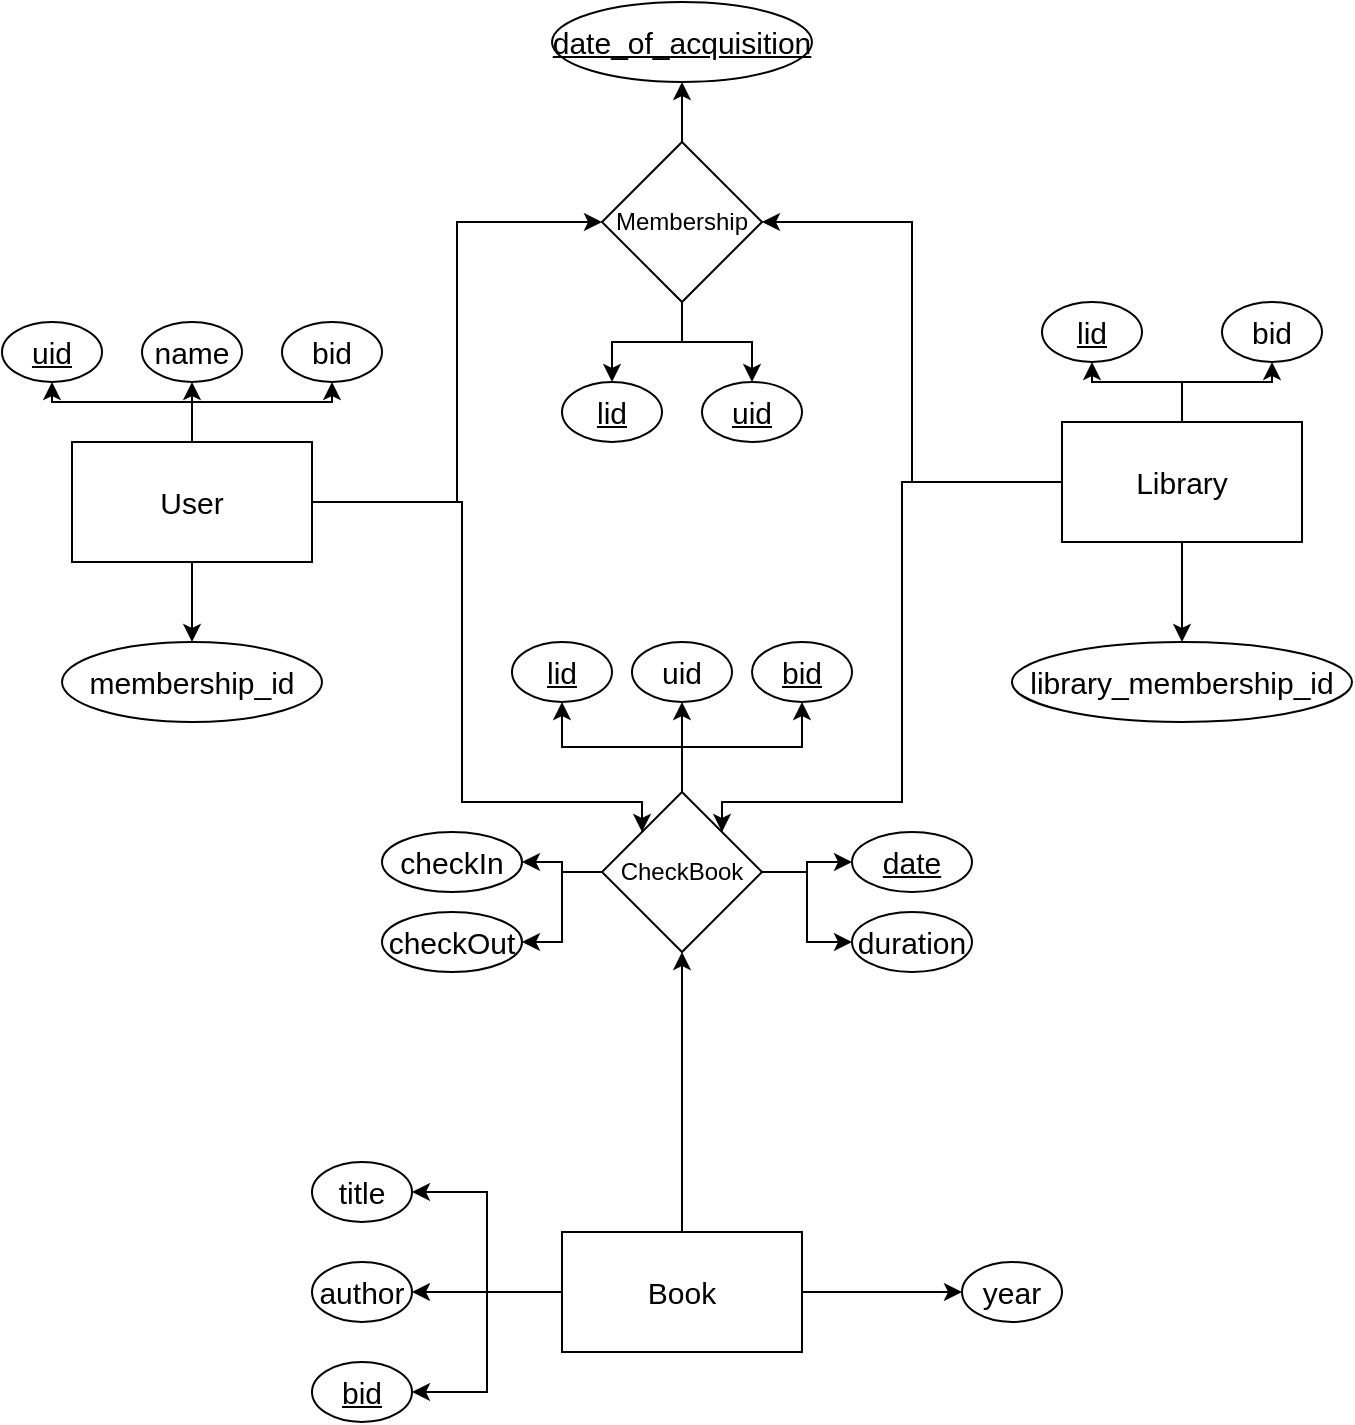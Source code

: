 <mxfile version="24.7.14">
  <diagram name="Page-1" id="yXH6VxVyZ9U8mCtCZzZB">
    <mxGraphModel dx="712" dy="745" grid="1" gridSize="10" guides="1" tooltips="1" connect="1" arrows="1" fold="1" page="1" pageScale="1" pageWidth="850" pageHeight="1100" math="0" shadow="0">
      <root>
        <mxCell id="0" />
        <mxCell id="1" parent="0" />
        <mxCell id="fptkKVt143Qxo2_EMLtx-11" style="edgeStyle=orthogonalEdgeStyle;rounded=0;orthogonalLoop=1;jettySize=auto;html=1;entryX=0.5;entryY=0;entryDx=0;entryDy=0;" edge="1" parent="1" source="fptkKVt143Qxo2_EMLtx-1" target="fptkKVt143Qxo2_EMLtx-9">
          <mxGeometry relative="1" as="geometry" />
        </mxCell>
        <mxCell id="fptkKVt143Qxo2_EMLtx-12" style="edgeStyle=orthogonalEdgeStyle;rounded=0;orthogonalLoop=1;jettySize=auto;html=1;entryX=0.5;entryY=1;entryDx=0;entryDy=0;" edge="1" parent="1" source="fptkKVt143Qxo2_EMLtx-1" target="fptkKVt143Qxo2_EMLtx-7">
          <mxGeometry relative="1" as="geometry" />
        </mxCell>
        <mxCell id="fptkKVt143Qxo2_EMLtx-13" style="edgeStyle=orthogonalEdgeStyle;rounded=0;orthogonalLoop=1;jettySize=auto;html=1;entryX=0.5;entryY=1;entryDx=0;entryDy=0;" edge="1" parent="1" source="fptkKVt143Qxo2_EMLtx-1" target="fptkKVt143Qxo2_EMLtx-8">
          <mxGeometry relative="1" as="geometry" />
        </mxCell>
        <mxCell id="fptkKVt143Qxo2_EMLtx-14" style="edgeStyle=orthogonalEdgeStyle;rounded=0;orthogonalLoop=1;jettySize=auto;html=1;entryX=0.5;entryY=1;entryDx=0;entryDy=0;" edge="1" parent="1" source="fptkKVt143Qxo2_EMLtx-1" target="fptkKVt143Qxo2_EMLtx-10">
          <mxGeometry relative="1" as="geometry" />
        </mxCell>
        <mxCell id="fptkKVt143Qxo2_EMLtx-37" style="edgeStyle=orthogonalEdgeStyle;rounded=0;orthogonalLoop=1;jettySize=auto;html=1;entryX=0;entryY=0.5;entryDx=0;entryDy=0;" edge="1" parent="1" source="fptkKVt143Qxo2_EMLtx-1" target="fptkKVt143Qxo2_EMLtx-6">
          <mxGeometry relative="1" as="geometry" />
        </mxCell>
        <mxCell id="fptkKVt143Qxo2_EMLtx-54" style="edgeStyle=orthogonalEdgeStyle;rounded=0;orthogonalLoop=1;jettySize=auto;html=1;entryX=0;entryY=0;entryDx=0;entryDy=0;" edge="1" parent="1" source="fptkKVt143Qxo2_EMLtx-1" target="fptkKVt143Qxo2_EMLtx-4">
          <mxGeometry relative="1" as="geometry">
            <Array as="points">
              <mxPoint x="320" y="250" />
              <mxPoint x="320" y="400" />
              <mxPoint x="410" y="400" />
            </Array>
          </mxGeometry>
        </mxCell>
        <mxCell id="fptkKVt143Qxo2_EMLtx-1" value="&lt;font style=&quot;font-size: 15px;&quot;&gt;User&lt;/font&gt;" style="rounded=0;whiteSpace=wrap;html=1;" vertex="1" parent="1">
          <mxGeometry x="125" y="220" width="120" height="60" as="geometry" />
        </mxCell>
        <mxCell id="fptkKVt143Qxo2_EMLtx-19" style="edgeStyle=orthogonalEdgeStyle;rounded=0;orthogonalLoop=1;jettySize=auto;html=1;entryX=0.5;entryY=0;entryDx=0;entryDy=0;" edge="1" parent="1" source="fptkKVt143Qxo2_EMLtx-2" target="fptkKVt143Qxo2_EMLtx-17">
          <mxGeometry relative="1" as="geometry" />
        </mxCell>
        <mxCell id="fptkKVt143Qxo2_EMLtx-20" style="edgeStyle=orthogonalEdgeStyle;rounded=0;orthogonalLoop=1;jettySize=auto;html=1;entryX=0.5;entryY=1;entryDx=0;entryDy=0;" edge="1" parent="1" source="fptkKVt143Qxo2_EMLtx-2" target="fptkKVt143Qxo2_EMLtx-15">
          <mxGeometry relative="1" as="geometry" />
        </mxCell>
        <mxCell id="fptkKVt143Qxo2_EMLtx-21" style="edgeStyle=orthogonalEdgeStyle;rounded=0;orthogonalLoop=1;jettySize=auto;html=1;entryX=0.5;entryY=1;entryDx=0;entryDy=0;" edge="1" parent="1" source="fptkKVt143Qxo2_EMLtx-2" target="fptkKVt143Qxo2_EMLtx-16">
          <mxGeometry relative="1" as="geometry" />
        </mxCell>
        <mxCell id="fptkKVt143Qxo2_EMLtx-38" style="edgeStyle=orthogonalEdgeStyle;rounded=0;orthogonalLoop=1;jettySize=auto;html=1;entryX=1;entryY=0.5;entryDx=0;entryDy=0;" edge="1" parent="1" source="fptkKVt143Qxo2_EMLtx-2" target="fptkKVt143Qxo2_EMLtx-6">
          <mxGeometry relative="1" as="geometry" />
        </mxCell>
        <mxCell id="fptkKVt143Qxo2_EMLtx-55" style="edgeStyle=orthogonalEdgeStyle;rounded=0;orthogonalLoop=1;jettySize=auto;html=1;entryX=1;entryY=0;entryDx=0;entryDy=0;" edge="1" parent="1" source="fptkKVt143Qxo2_EMLtx-2" target="fptkKVt143Qxo2_EMLtx-4">
          <mxGeometry relative="1" as="geometry">
            <Array as="points">
              <mxPoint x="540" y="240" />
              <mxPoint x="540" y="400" />
              <mxPoint x="450" y="400" />
            </Array>
          </mxGeometry>
        </mxCell>
        <mxCell id="fptkKVt143Qxo2_EMLtx-2" value="&lt;font style=&quot;font-size: 15px;&quot;&gt;Library&lt;/font&gt;&lt;span style=&quot;color: rgba(0, 0, 0, 0); font-family: monospace; font-size: 0px; text-align: start; text-wrap: nowrap;&quot;&gt;%3CmxGraphModel%3E%3Croot%3E%3CmxCell%20id%3D%220%22%2F%3E%3CmxCell%20id%3D%221%22%20parent%3D%220%22%2F%3E%3CmxCell%20id%3D%222%22%20value%3D%22%26lt%3Bfont%20style%3D%26quot%3Bfont-size%3A%2015px%3B%26quot%3B%26gt%3BUser%26lt%3B%2Ffont%26gt%3B%22%20style%3D%22rounded%3D0%3BwhiteSpace%3Dwrap%3Bhtml%3D1%3B%22%20vertex%3D%221%22%20parent%3D%221%22%3E%3CmxGeometry%20x%3D%22180%22%20y%3D%22210%22%20width%3D%22120%22%20height%3D%2260%22%20as%3D%22geometry%22%2F%3E%3C%2FmxCell%3E%3C%2Froot%3E%3C%2FmxGraphModel%3E&lt;/span&gt;" style="rounded=0;whiteSpace=wrap;html=1;" vertex="1" parent="1">
          <mxGeometry x="620" y="210" width="120" height="60" as="geometry" />
        </mxCell>
        <mxCell id="fptkKVt143Qxo2_EMLtx-28" style="edgeStyle=orthogonalEdgeStyle;rounded=0;orthogonalLoop=1;jettySize=auto;html=1;entryX=0;entryY=0.5;entryDx=0;entryDy=0;" edge="1" parent="1" source="fptkKVt143Qxo2_EMLtx-3" target="fptkKVt143Qxo2_EMLtx-25">
          <mxGeometry relative="1" as="geometry" />
        </mxCell>
        <mxCell id="fptkKVt143Qxo2_EMLtx-32" style="edgeStyle=orthogonalEdgeStyle;rounded=0;orthogonalLoop=1;jettySize=auto;html=1;entryX=1;entryY=0.5;entryDx=0;entryDy=0;" edge="1" parent="1" source="fptkKVt143Qxo2_EMLtx-3" target="fptkKVt143Qxo2_EMLtx-24">
          <mxGeometry relative="1" as="geometry" />
        </mxCell>
        <mxCell id="fptkKVt143Qxo2_EMLtx-33" style="edgeStyle=orthogonalEdgeStyle;rounded=0;orthogonalLoop=1;jettySize=auto;html=1;entryX=1;entryY=0.5;entryDx=0;entryDy=0;" edge="1" parent="1" source="fptkKVt143Qxo2_EMLtx-3" target="fptkKVt143Qxo2_EMLtx-23">
          <mxGeometry relative="1" as="geometry" />
        </mxCell>
        <mxCell id="fptkKVt143Qxo2_EMLtx-34" style="edgeStyle=orthogonalEdgeStyle;rounded=0;orthogonalLoop=1;jettySize=auto;html=1;entryX=1;entryY=0.5;entryDx=0;entryDy=0;" edge="1" parent="1" source="fptkKVt143Qxo2_EMLtx-3" target="fptkKVt143Qxo2_EMLtx-22">
          <mxGeometry relative="1" as="geometry" />
        </mxCell>
        <mxCell id="fptkKVt143Qxo2_EMLtx-39" style="edgeStyle=orthogonalEdgeStyle;rounded=0;orthogonalLoop=1;jettySize=auto;html=1;entryX=0.5;entryY=1;entryDx=0;entryDy=0;" edge="1" parent="1" source="fptkKVt143Qxo2_EMLtx-3" target="fptkKVt143Qxo2_EMLtx-4">
          <mxGeometry relative="1" as="geometry" />
        </mxCell>
        <mxCell id="fptkKVt143Qxo2_EMLtx-3" value="&lt;span style=&quot;font-size: 15px;&quot;&gt;Book&lt;/span&gt;" style="rounded=0;whiteSpace=wrap;html=1;" vertex="1" parent="1">
          <mxGeometry x="370" y="615" width="120" height="60" as="geometry" />
        </mxCell>
        <mxCell id="fptkKVt143Qxo2_EMLtx-47" style="edgeStyle=orthogonalEdgeStyle;rounded=0;orthogonalLoop=1;jettySize=auto;html=1;entryX=0.5;entryY=1;entryDx=0;entryDy=0;" edge="1" parent="1" source="fptkKVt143Qxo2_EMLtx-4" target="fptkKVt143Qxo2_EMLtx-40">
          <mxGeometry relative="1" as="geometry" />
        </mxCell>
        <mxCell id="fptkKVt143Qxo2_EMLtx-48" style="edgeStyle=orthogonalEdgeStyle;rounded=0;orthogonalLoop=1;jettySize=auto;html=1;entryX=0.5;entryY=1;entryDx=0;entryDy=0;" edge="1" parent="1" source="fptkKVt143Qxo2_EMLtx-4" target="fptkKVt143Qxo2_EMLtx-41">
          <mxGeometry relative="1" as="geometry" />
        </mxCell>
        <mxCell id="fptkKVt143Qxo2_EMLtx-49" style="edgeStyle=orthogonalEdgeStyle;rounded=0;orthogonalLoop=1;jettySize=auto;html=1;entryX=0.5;entryY=1;entryDx=0;entryDy=0;" edge="1" parent="1" source="fptkKVt143Qxo2_EMLtx-4" target="fptkKVt143Qxo2_EMLtx-42">
          <mxGeometry relative="1" as="geometry" />
        </mxCell>
        <mxCell id="fptkKVt143Qxo2_EMLtx-50" style="edgeStyle=orthogonalEdgeStyle;rounded=0;orthogonalLoop=1;jettySize=auto;html=1;entryX=1;entryY=0.5;entryDx=0;entryDy=0;" edge="1" parent="1" source="fptkKVt143Qxo2_EMLtx-4" target="fptkKVt143Qxo2_EMLtx-45">
          <mxGeometry relative="1" as="geometry" />
        </mxCell>
        <mxCell id="fptkKVt143Qxo2_EMLtx-51" style="edgeStyle=orthogonalEdgeStyle;rounded=0;orthogonalLoop=1;jettySize=auto;html=1;entryX=1;entryY=0.5;entryDx=0;entryDy=0;" edge="1" parent="1" source="fptkKVt143Qxo2_EMLtx-4" target="fptkKVt143Qxo2_EMLtx-46">
          <mxGeometry relative="1" as="geometry" />
        </mxCell>
        <mxCell id="fptkKVt143Qxo2_EMLtx-52" style="edgeStyle=orthogonalEdgeStyle;rounded=0;orthogonalLoop=1;jettySize=auto;html=1;entryX=0;entryY=0.5;entryDx=0;entryDy=0;" edge="1" parent="1" source="fptkKVt143Qxo2_EMLtx-4" target="fptkKVt143Qxo2_EMLtx-43">
          <mxGeometry relative="1" as="geometry" />
        </mxCell>
        <mxCell id="fptkKVt143Qxo2_EMLtx-53" style="edgeStyle=orthogonalEdgeStyle;rounded=0;orthogonalLoop=1;jettySize=auto;html=1;entryX=0;entryY=0.5;entryDx=0;entryDy=0;" edge="1" parent="1" source="fptkKVt143Qxo2_EMLtx-4" target="fptkKVt143Qxo2_EMLtx-44">
          <mxGeometry relative="1" as="geometry" />
        </mxCell>
        <mxCell id="fptkKVt143Qxo2_EMLtx-4" value="CheckBook" style="rhombus;whiteSpace=wrap;html=1;" vertex="1" parent="1">
          <mxGeometry x="390" y="395" width="80" height="80" as="geometry" />
        </mxCell>
        <mxCell id="fptkKVt143Qxo2_EMLtx-59" style="edgeStyle=orthogonalEdgeStyle;rounded=0;orthogonalLoop=1;jettySize=auto;html=1;entryX=0.5;entryY=1;entryDx=0;entryDy=0;" edge="1" parent="1" source="fptkKVt143Qxo2_EMLtx-6" target="fptkKVt143Qxo2_EMLtx-58">
          <mxGeometry relative="1" as="geometry" />
        </mxCell>
        <mxCell id="fptkKVt143Qxo2_EMLtx-60" style="edgeStyle=orthogonalEdgeStyle;rounded=0;orthogonalLoop=1;jettySize=auto;html=1;entryX=0.5;entryY=0;entryDx=0;entryDy=0;" edge="1" parent="1" source="fptkKVt143Qxo2_EMLtx-6" target="fptkKVt143Qxo2_EMLtx-56">
          <mxGeometry relative="1" as="geometry" />
        </mxCell>
        <mxCell id="fptkKVt143Qxo2_EMLtx-61" style="edgeStyle=orthogonalEdgeStyle;rounded=0;orthogonalLoop=1;jettySize=auto;html=1;entryX=0.5;entryY=0;entryDx=0;entryDy=0;" edge="1" parent="1" source="fptkKVt143Qxo2_EMLtx-6" target="fptkKVt143Qxo2_EMLtx-57">
          <mxGeometry relative="1" as="geometry" />
        </mxCell>
        <mxCell id="fptkKVt143Qxo2_EMLtx-6" value="Membership" style="rhombus;whiteSpace=wrap;html=1;" vertex="1" parent="1">
          <mxGeometry x="390" y="70" width="80" height="80" as="geometry" />
        </mxCell>
        <mxCell id="fptkKVt143Qxo2_EMLtx-7" value="&lt;font style=&quot;font-size: 15px;&quot;&gt;&lt;u&gt;uid&lt;/u&gt;&lt;/font&gt;" style="ellipse;whiteSpace=wrap;html=1;" vertex="1" parent="1">
          <mxGeometry x="90" y="160" width="50" height="30" as="geometry" />
        </mxCell>
        <mxCell id="fptkKVt143Qxo2_EMLtx-8" value="&lt;span style=&quot;font-size: 15px;&quot;&gt;name&lt;/span&gt;" style="ellipse;whiteSpace=wrap;html=1;" vertex="1" parent="1">
          <mxGeometry x="160" y="160" width="50" height="30" as="geometry" />
        </mxCell>
        <mxCell id="fptkKVt143Qxo2_EMLtx-9" value="&lt;span style=&quot;font-size: 15px;&quot;&gt;membership_id&lt;/span&gt;" style="ellipse;whiteSpace=wrap;html=1;" vertex="1" parent="1">
          <mxGeometry x="120" y="320" width="130" height="40" as="geometry" />
        </mxCell>
        <mxCell id="fptkKVt143Qxo2_EMLtx-10" value="&lt;span style=&quot;font-size: 15px;&quot;&gt;bid&lt;/span&gt;" style="ellipse;whiteSpace=wrap;html=1;" vertex="1" parent="1">
          <mxGeometry x="230" y="160" width="50" height="30" as="geometry" />
        </mxCell>
        <mxCell id="fptkKVt143Qxo2_EMLtx-15" value="&lt;span style=&quot;font-size: 15px;&quot;&gt;&lt;u&gt;lid&lt;/u&gt;&lt;/span&gt;" style="ellipse;whiteSpace=wrap;html=1;" vertex="1" parent="1">
          <mxGeometry x="610" y="150" width="50" height="30" as="geometry" />
        </mxCell>
        <mxCell id="fptkKVt143Qxo2_EMLtx-16" value="&lt;span style=&quot;font-size: 15px;&quot;&gt;bid&lt;/span&gt;" style="ellipse;whiteSpace=wrap;html=1;" vertex="1" parent="1">
          <mxGeometry x="700" y="150" width="50" height="30" as="geometry" />
        </mxCell>
        <mxCell id="fptkKVt143Qxo2_EMLtx-17" value="&lt;span style=&quot;font-size: 15px;&quot;&gt;library_membership_id&lt;/span&gt;" style="ellipse;whiteSpace=wrap;html=1;" vertex="1" parent="1">
          <mxGeometry x="595" y="320" width="170" height="40" as="geometry" />
        </mxCell>
        <mxCell id="fptkKVt143Qxo2_EMLtx-22" value="&lt;span style=&quot;font-size: 15px;&quot;&gt;&lt;u&gt;bid&lt;/u&gt;&lt;/span&gt;" style="ellipse;whiteSpace=wrap;html=1;" vertex="1" parent="1">
          <mxGeometry x="245" y="680" width="50" height="30" as="geometry" />
        </mxCell>
        <mxCell id="fptkKVt143Qxo2_EMLtx-23" value="&lt;span style=&quot;font-size: 15px;&quot;&gt;author&lt;/span&gt;" style="ellipse;whiteSpace=wrap;html=1;" vertex="1" parent="1">
          <mxGeometry x="245" y="630" width="50" height="30" as="geometry" />
        </mxCell>
        <mxCell id="fptkKVt143Qxo2_EMLtx-24" value="&lt;span style=&quot;font-size: 15px;&quot;&gt;title&lt;/span&gt;" style="ellipse;whiteSpace=wrap;html=1;" vertex="1" parent="1">
          <mxGeometry x="245" y="580" width="50" height="30" as="geometry" />
        </mxCell>
        <mxCell id="fptkKVt143Qxo2_EMLtx-25" value="&lt;span style=&quot;font-size: 15px;&quot;&gt;year&lt;/span&gt;" style="ellipse;whiteSpace=wrap;html=1;" vertex="1" parent="1">
          <mxGeometry x="570" y="630" width="50" height="30" as="geometry" />
        </mxCell>
        <mxCell id="fptkKVt143Qxo2_EMLtx-40" value="&lt;span style=&quot;font-size: 15px;&quot;&gt;&lt;u&gt;lid&lt;/u&gt;&lt;/span&gt;" style="ellipse;whiteSpace=wrap;html=1;" vertex="1" parent="1">
          <mxGeometry x="345" y="320" width="50" height="30" as="geometry" />
        </mxCell>
        <mxCell id="fptkKVt143Qxo2_EMLtx-41" value="&lt;font style=&quot;font-size: 15px;&quot;&gt;uid&lt;/font&gt;" style="ellipse;whiteSpace=wrap;html=1;" vertex="1" parent="1">
          <mxGeometry x="405" y="320" width="50" height="30" as="geometry" />
        </mxCell>
        <mxCell id="fptkKVt143Qxo2_EMLtx-42" value="&lt;span style=&quot;font-size: 15px;&quot;&gt;&lt;u&gt;bid&lt;/u&gt;&lt;/span&gt;" style="ellipse;whiteSpace=wrap;html=1;" vertex="1" parent="1">
          <mxGeometry x="465" y="320" width="50" height="30" as="geometry" />
        </mxCell>
        <mxCell id="fptkKVt143Qxo2_EMLtx-43" value="&lt;span style=&quot;font-size: 15px;&quot;&gt;&lt;u&gt;date&lt;/u&gt;&lt;/span&gt;" style="ellipse;whiteSpace=wrap;html=1;" vertex="1" parent="1">
          <mxGeometry x="515" y="415" width="60" height="30" as="geometry" />
        </mxCell>
        <mxCell id="fptkKVt143Qxo2_EMLtx-44" value="&lt;span style=&quot;font-size: 15px;&quot;&gt;duration&lt;/span&gt;" style="ellipse;whiteSpace=wrap;html=1;" vertex="1" parent="1">
          <mxGeometry x="515" y="455" width="60" height="30" as="geometry" />
        </mxCell>
        <mxCell id="fptkKVt143Qxo2_EMLtx-45" value="&lt;span style=&quot;font-size: 15px;&quot;&gt;checkIn&lt;/span&gt;" style="ellipse;whiteSpace=wrap;html=1;" vertex="1" parent="1">
          <mxGeometry x="280" y="415" width="70" height="30" as="geometry" />
        </mxCell>
        <mxCell id="fptkKVt143Qxo2_EMLtx-46" value="&lt;span style=&quot;font-size: 15px;&quot;&gt;checkOut&lt;/span&gt;" style="ellipse;whiteSpace=wrap;html=1;" vertex="1" parent="1">
          <mxGeometry x="280" y="455" width="70" height="30" as="geometry" />
        </mxCell>
        <mxCell id="fptkKVt143Qxo2_EMLtx-56" value="&lt;span style=&quot;font-size: 15px;&quot;&gt;&lt;u&gt;lid&lt;/u&gt;&lt;/span&gt;" style="ellipse;whiteSpace=wrap;html=1;" vertex="1" parent="1">
          <mxGeometry x="370" y="190" width="50" height="30" as="geometry" />
        </mxCell>
        <mxCell id="fptkKVt143Qxo2_EMLtx-57" value="&lt;font style=&quot;font-size: 15px;&quot;&gt;&lt;u&gt;uid&lt;/u&gt;&lt;/font&gt;" style="ellipse;whiteSpace=wrap;html=1;" vertex="1" parent="1">
          <mxGeometry x="440" y="190" width="50" height="30" as="geometry" />
        </mxCell>
        <mxCell id="fptkKVt143Qxo2_EMLtx-58" value="&lt;span style=&quot;font-size: 15px;&quot;&gt;&lt;u&gt;date_of_acquisition&lt;/u&gt;&lt;/span&gt;" style="ellipse;whiteSpace=wrap;html=1;" vertex="1" parent="1">
          <mxGeometry x="365" width="130" height="40" as="geometry" />
        </mxCell>
      </root>
    </mxGraphModel>
  </diagram>
</mxfile>

